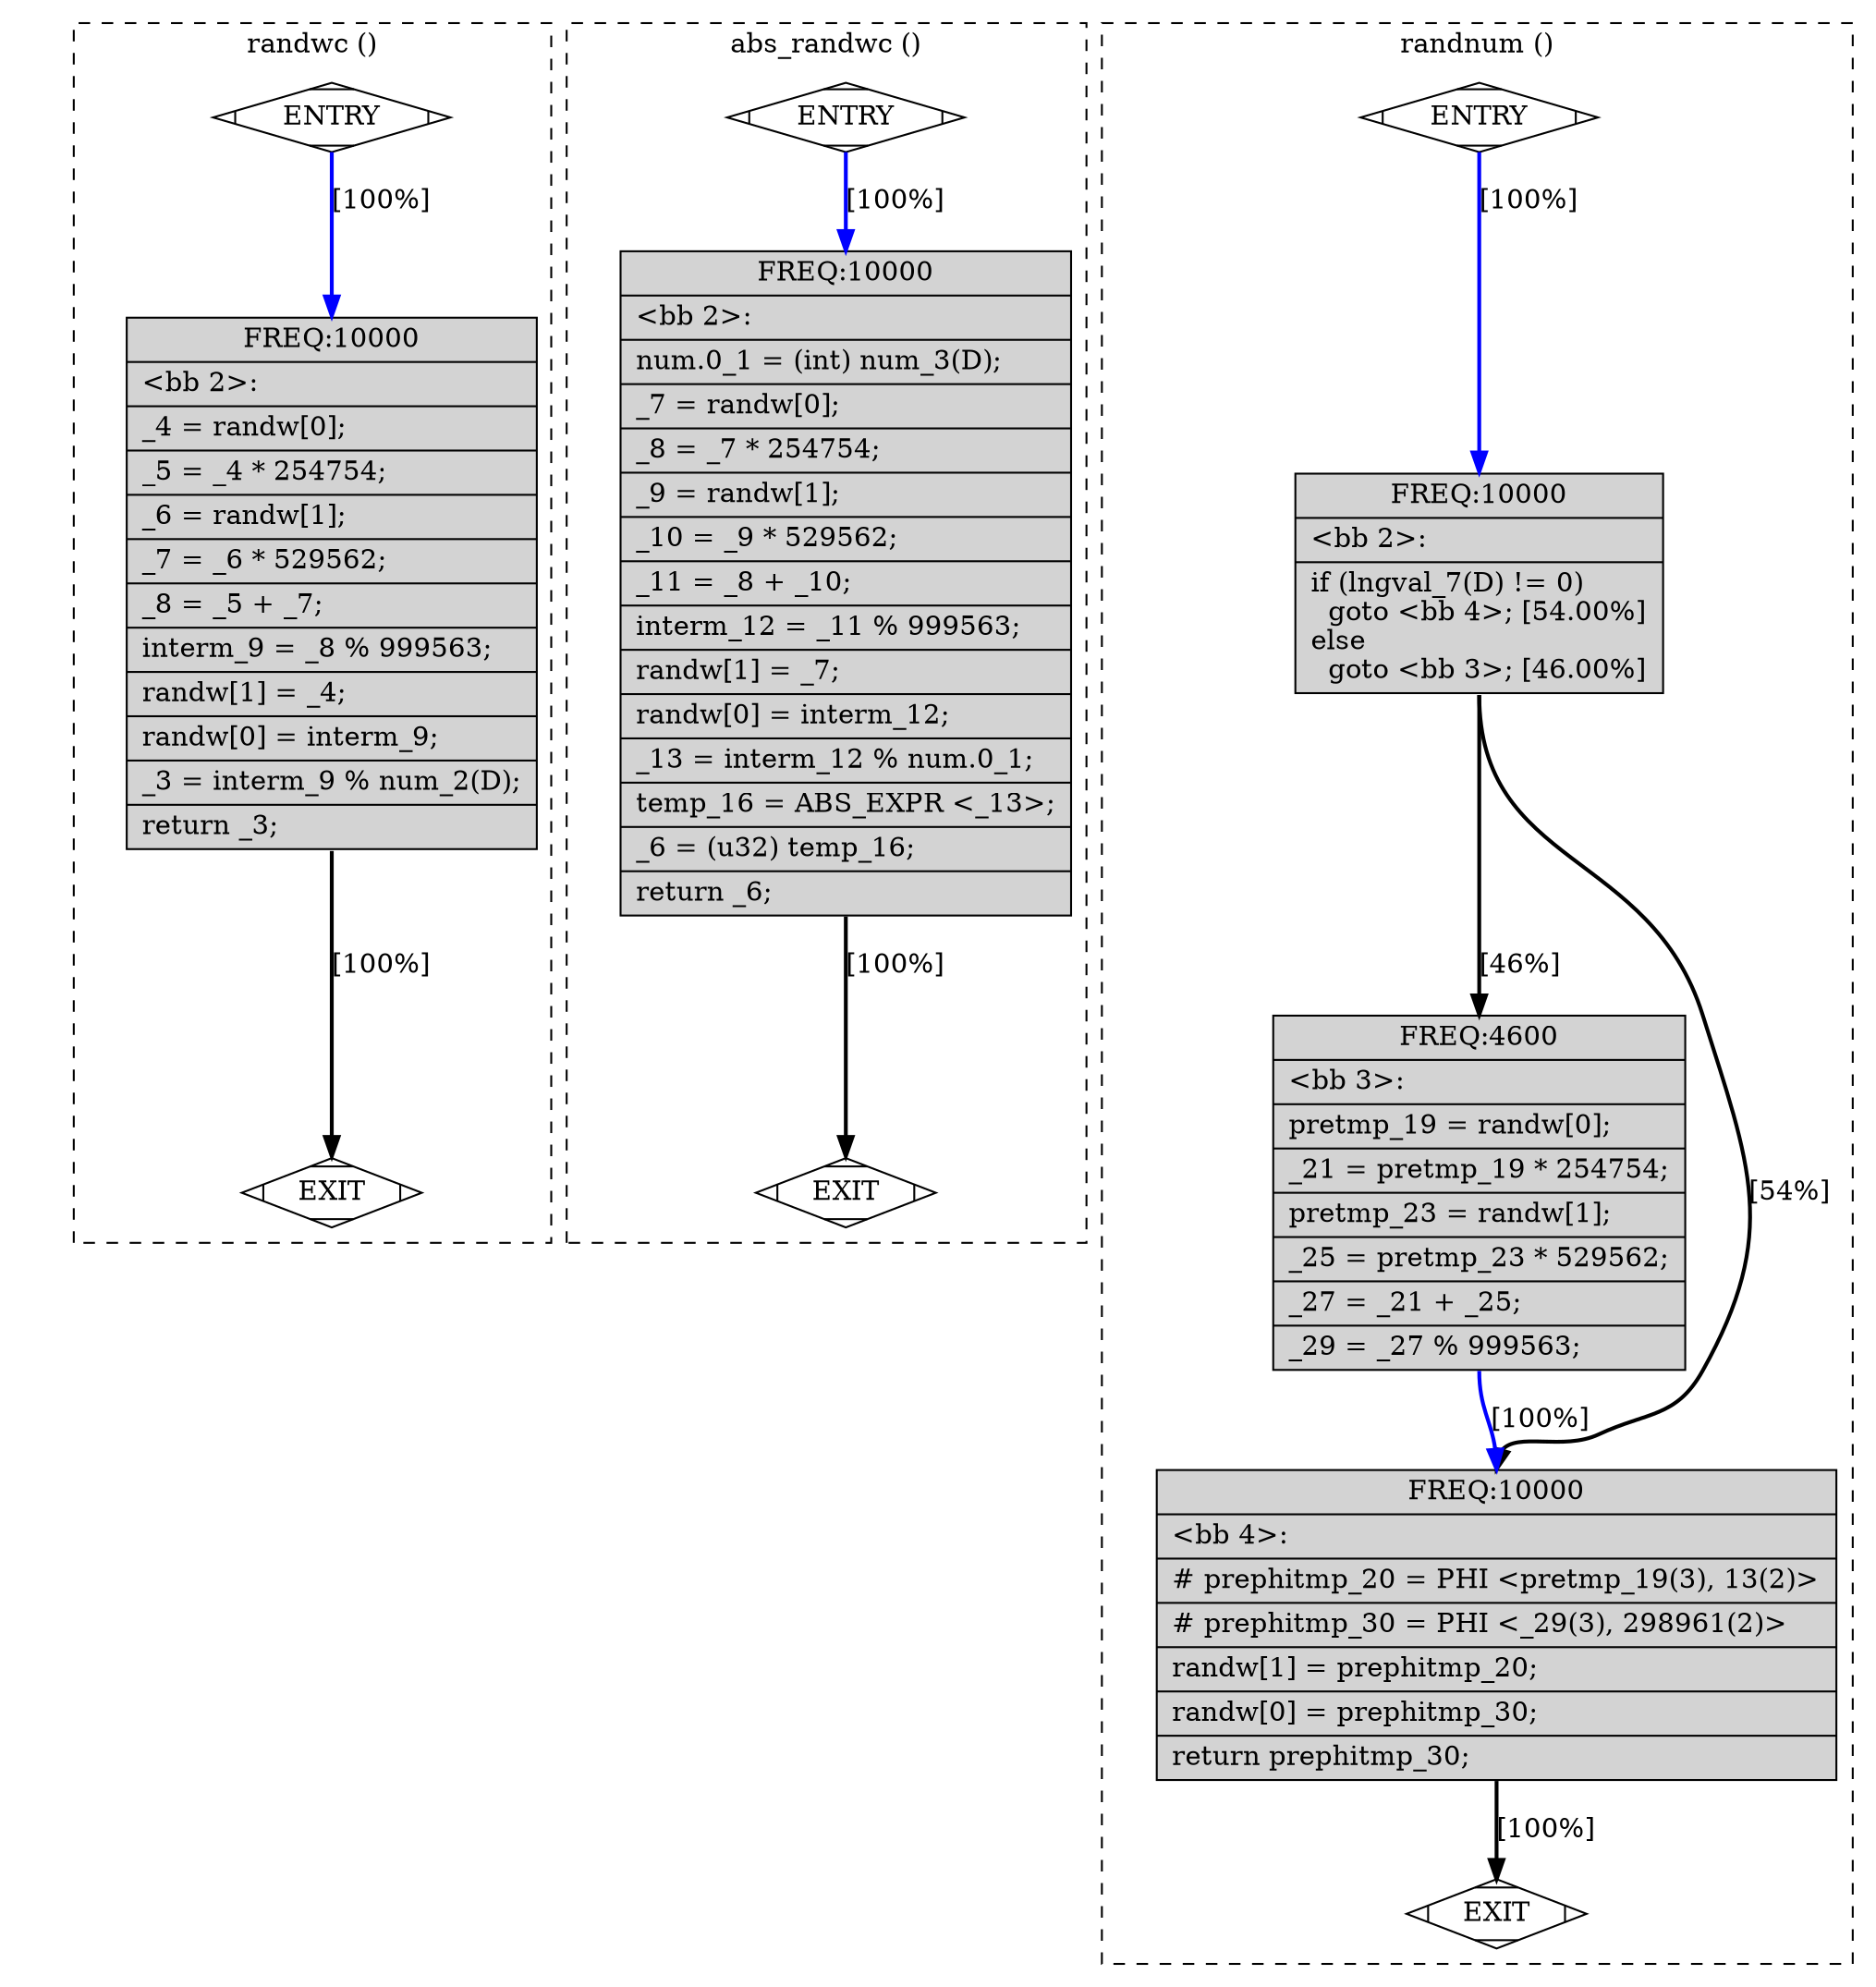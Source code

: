 digraph "misc.c.227t.optimized" {
overlap=false;
subgraph "cluster_randwc" {
	style="dashed";
	color="black";
	label="randwc ()";
	fn_23_basic_block_0 [shape=Mdiamond,style=filled,fillcolor=white,label="ENTRY"];

	fn_23_basic_block_1 [shape=Mdiamond,style=filled,fillcolor=white,label="EXIT"];

	fn_23_basic_block_2 [shape=record,style=filled,fillcolor=lightgrey,label="{ FREQ:10000 |\<bb\ 2\>:\l\
|_4\ =\ randw[0];\l\
|_5\ =\ _4\ *\ 254754;\l\
|_6\ =\ randw[1];\l\
|_7\ =\ _6\ *\ 529562;\l\
|_8\ =\ _5\ +\ _7;\l\
|interm_9\ =\ _8\ %\ 999563;\l\
|randw[1]\ =\ _4;\l\
|randw[0]\ =\ interm_9;\l\
|_3\ =\ interm_9\ %\ num_2(D);\l\
|return\ _3;\l\
}"];

	fn_23_basic_block_0:s -> fn_23_basic_block_2:n [style="solid,bold",color=blue,weight=100,constraint=true, label="[100%]"];
	fn_23_basic_block_2:s -> fn_23_basic_block_1:n [style="solid,bold",color=black,weight=10,constraint=true, label="[100%]"];
	fn_23_basic_block_0:s -> fn_23_basic_block_1:n [style="invis",constraint=true];
}
subgraph "cluster_abs_randwc" {
	style="dashed";
	color="black";
	label="abs_randwc ()";
	fn_24_basic_block_0 [shape=Mdiamond,style=filled,fillcolor=white,label="ENTRY"];

	fn_24_basic_block_1 [shape=Mdiamond,style=filled,fillcolor=white,label="EXIT"];

	fn_24_basic_block_2 [shape=record,style=filled,fillcolor=lightgrey,label="{ FREQ:10000 |\<bb\ 2\>:\l\
|num.0_1\ =\ (int)\ num_3(D);\l\
|_7\ =\ randw[0];\l\
|_8\ =\ _7\ *\ 254754;\l\
|_9\ =\ randw[1];\l\
|_10\ =\ _9\ *\ 529562;\l\
|_11\ =\ _8\ +\ _10;\l\
|interm_12\ =\ _11\ %\ 999563;\l\
|randw[1]\ =\ _7;\l\
|randw[0]\ =\ interm_12;\l\
|_13\ =\ interm_12\ %\ num.0_1;\l\
|temp_16\ =\ ABS_EXPR\ \<_13\>;\l\
|_6\ =\ (u32)\ temp_16;\l\
|return\ _6;\l\
}"];

	fn_24_basic_block_0:s -> fn_24_basic_block_2:n [style="solid,bold",color=blue,weight=100,constraint=true, label="[100%]"];
	fn_24_basic_block_2:s -> fn_24_basic_block_1:n [style="solid,bold",color=black,weight=10,constraint=true, label="[100%]"];
	fn_24_basic_block_0:s -> fn_24_basic_block_1:n [style="invis",constraint=true];
}
subgraph "cluster_randnum" {
	style="dashed";
	color="black";
	label="randnum ()";
	fn_25_basic_block_0 [shape=Mdiamond,style=filled,fillcolor=white,label="ENTRY"];

	fn_25_basic_block_1 [shape=Mdiamond,style=filled,fillcolor=white,label="EXIT"];

	fn_25_basic_block_2 [shape=record,style=filled,fillcolor=lightgrey,label="{ FREQ:10000 |\<bb\ 2\>:\l\
|if\ (lngval_7(D)\ !=\ 0)\l\
\ \ goto\ \<bb\ 4\>;\ [54.00%]\l\
else\l\
\ \ goto\ \<bb\ 3\>;\ [46.00%]\l\
}"];

	fn_25_basic_block_3 [shape=record,style=filled,fillcolor=lightgrey,label="{ FREQ:4600 |\<bb\ 3\>:\l\
|pretmp_19\ =\ randw[0];\l\
|_21\ =\ pretmp_19\ *\ 254754;\l\
|pretmp_23\ =\ randw[1];\l\
|_25\ =\ pretmp_23\ *\ 529562;\l\
|_27\ =\ _21\ +\ _25;\l\
|_29\ =\ _27\ %\ 999563;\l\
}"];

	fn_25_basic_block_4 [shape=record,style=filled,fillcolor=lightgrey,label="{ FREQ:10000 |\<bb\ 4\>:\l\
|#\ prephitmp_20\ =\ PHI\ \<pretmp_19(3),\ 13(2)\>\l\
|#\ prephitmp_30\ =\ PHI\ \<_29(3),\ 298961(2)\>\l\
|randw[1]\ =\ prephitmp_20;\l\
|randw[0]\ =\ prephitmp_30;\l\
|return\ prephitmp_30;\l\
}"];

	fn_25_basic_block_0:s -> fn_25_basic_block_2:n [style="solid,bold",color=blue,weight=100,constraint=true, label="[100%]"];
	fn_25_basic_block_2:s -> fn_25_basic_block_4:n [style="solid,bold",color=black,weight=10,constraint=true, label="[54%]"];
	fn_25_basic_block_2:s -> fn_25_basic_block_3:n [style="solid,bold",color=black,weight=10,constraint=true, label="[46%]"];
	fn_25_basic_block_3:s -> fn_25_basic_block_4:n [style="solid,bold",color=blue,weight=100,constraint=true, label="[100%]"];
	fn_25_basic_block_4:s -> fn_25_basic_block_1:n [style="solid,bold",color=black,weight=10,constraint=true, label="[100%]"];
	fn_25_basic_block_0:s -> fn_25_basic_block_1:n [style="invis",constraint=true];
}
}
